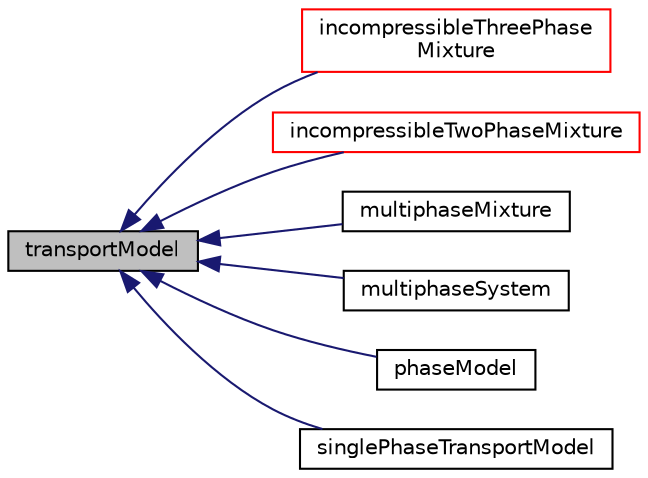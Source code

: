 digraph "transportModel"
{
  bgcolor="transparent";
  edge [fontname="Helvetica",fontsize="10",labelfontname="Helvetica",labelfontsize="10"];
  node [fontname="Helvetica",fontsize="10",shape=record];
  rankdir="LR";
  Node1 [label="transportModel",height=0.2,width=0.4,color="black", fillcolor="grey75", style="filled", fontcolor="black"];
  Node1 -> Node2 [dir="back",color="midnightblue",fontsize="10",style="solid",fontname="Helvetica"];
  Node2 [label="incompressibleThreePhase\lMixture",height=0.2,width=0.4,color="red",URL="$a01046.html"];
  Node1 -> Node3 [dir="back",color="midnightblue",fontsize="10",style="solid",fontname="Helvetica"];
  Node3 [label="incompressibleTwoPhaseMixture",height=0.2,width=0.4,color="red",URL="$a01050.html",tooltip="A two-phase incompressible transportModel. "];
  Node1 -> Node4 [dir="back",color="midnightblue",fontsize="10",style="solid",fontname="Helvetica"];
  Node4 [label="multiphaseMixture",height=0.2,width=0.4,color="black",URL="$a01551.html",tooltip="Incompressible multi-phase mixture with built in solution for the phase fractions with interface comp..."];
  Node1 -> Node5 [dir="back",color="midnightblue",fontsize="10",style="solid",fontname="Helvetica"];
  Node5 [label="multiphaseSystem",height=0.2,width=0.4,color="black",URL="$a01553.html",tooltip="Incompressible multi-phase mixture with built in solution for the phase fractions with interface comp..."];
  Node1 -> Node6 [dir="back",color="midnightblue",fontsize="10",style="solid",fontname="Helvetica"];
  Node6 [label="phaseModel",height=0.2,width=0.4,color="black",URL="$a01841.html",tooltip="Single incompressible phase derived from the phase-fraction. Used as part of the multiPhaseMixture fo..."];
  Node1 -> Node7 [dir="back",color="midnightblue",fontsize="10",style="solid",fontname="Helvetica"];
  Node7 [label="singlePhaseTransportModel",height=0.2,width=0.4,color="black",URL="$a02324.html",tooltip="A simple single-phase transport model based on viscosityModel. "];
}
